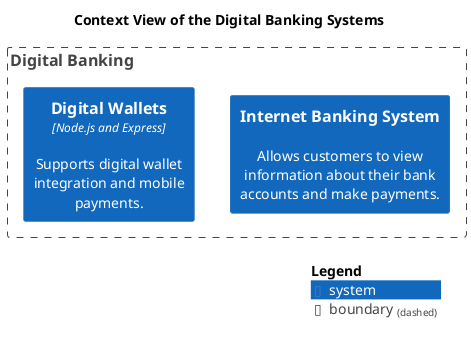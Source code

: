 @startuml context-view
!include <C4/C4_Context.puml>
!include <awslib14/AWSCommon>
!include <awslib14/AWSC4Integration>
!include <azure/AzureCommon>
!include <azure/AzureC4Integration>
!include <tupadr3/common>


LAYOUT_TOP_DOWN()




title Context View of the Digital Banking Systems
Boundary(mybank_digitalBanking_contextBoundary, "Digital Banking") {
  System(mybank_digitalBanking_internetBankingSystem, "Internet Banking System", $descr="Allows customers to view information about their bank accounts and make payments.")
  System(mybank_digitalBanking_digitalWalletsSystem, "Digital Wallets", $descr="Supports digital wallet integration and mobile payments.", $type="Node.js and Express")
}
SHOW_LEGEND()
@enduml
